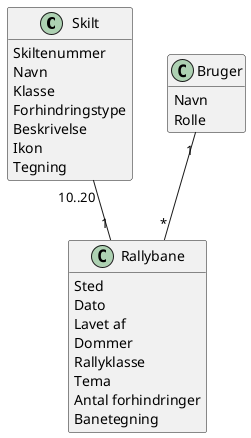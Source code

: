 @startuml erd
class Skilt {
    Skiltenummer
    Navn
    Klasse
    Forhindringstype
    Beskrivelse
    Ikon
    Tegning
    }
class Rallybane {
    Sted
    Dato
    Lavet af
    Dommer
    Rallyklasse
    Tema
    Antal forhindringer
    Banetegning
    }
class Bruger {
    Navn
    Rolle
    }
Bruger "1" -- "*" Rallybane
Skilt "10..20" -- "1" Rallybane

hide methods
@enduml